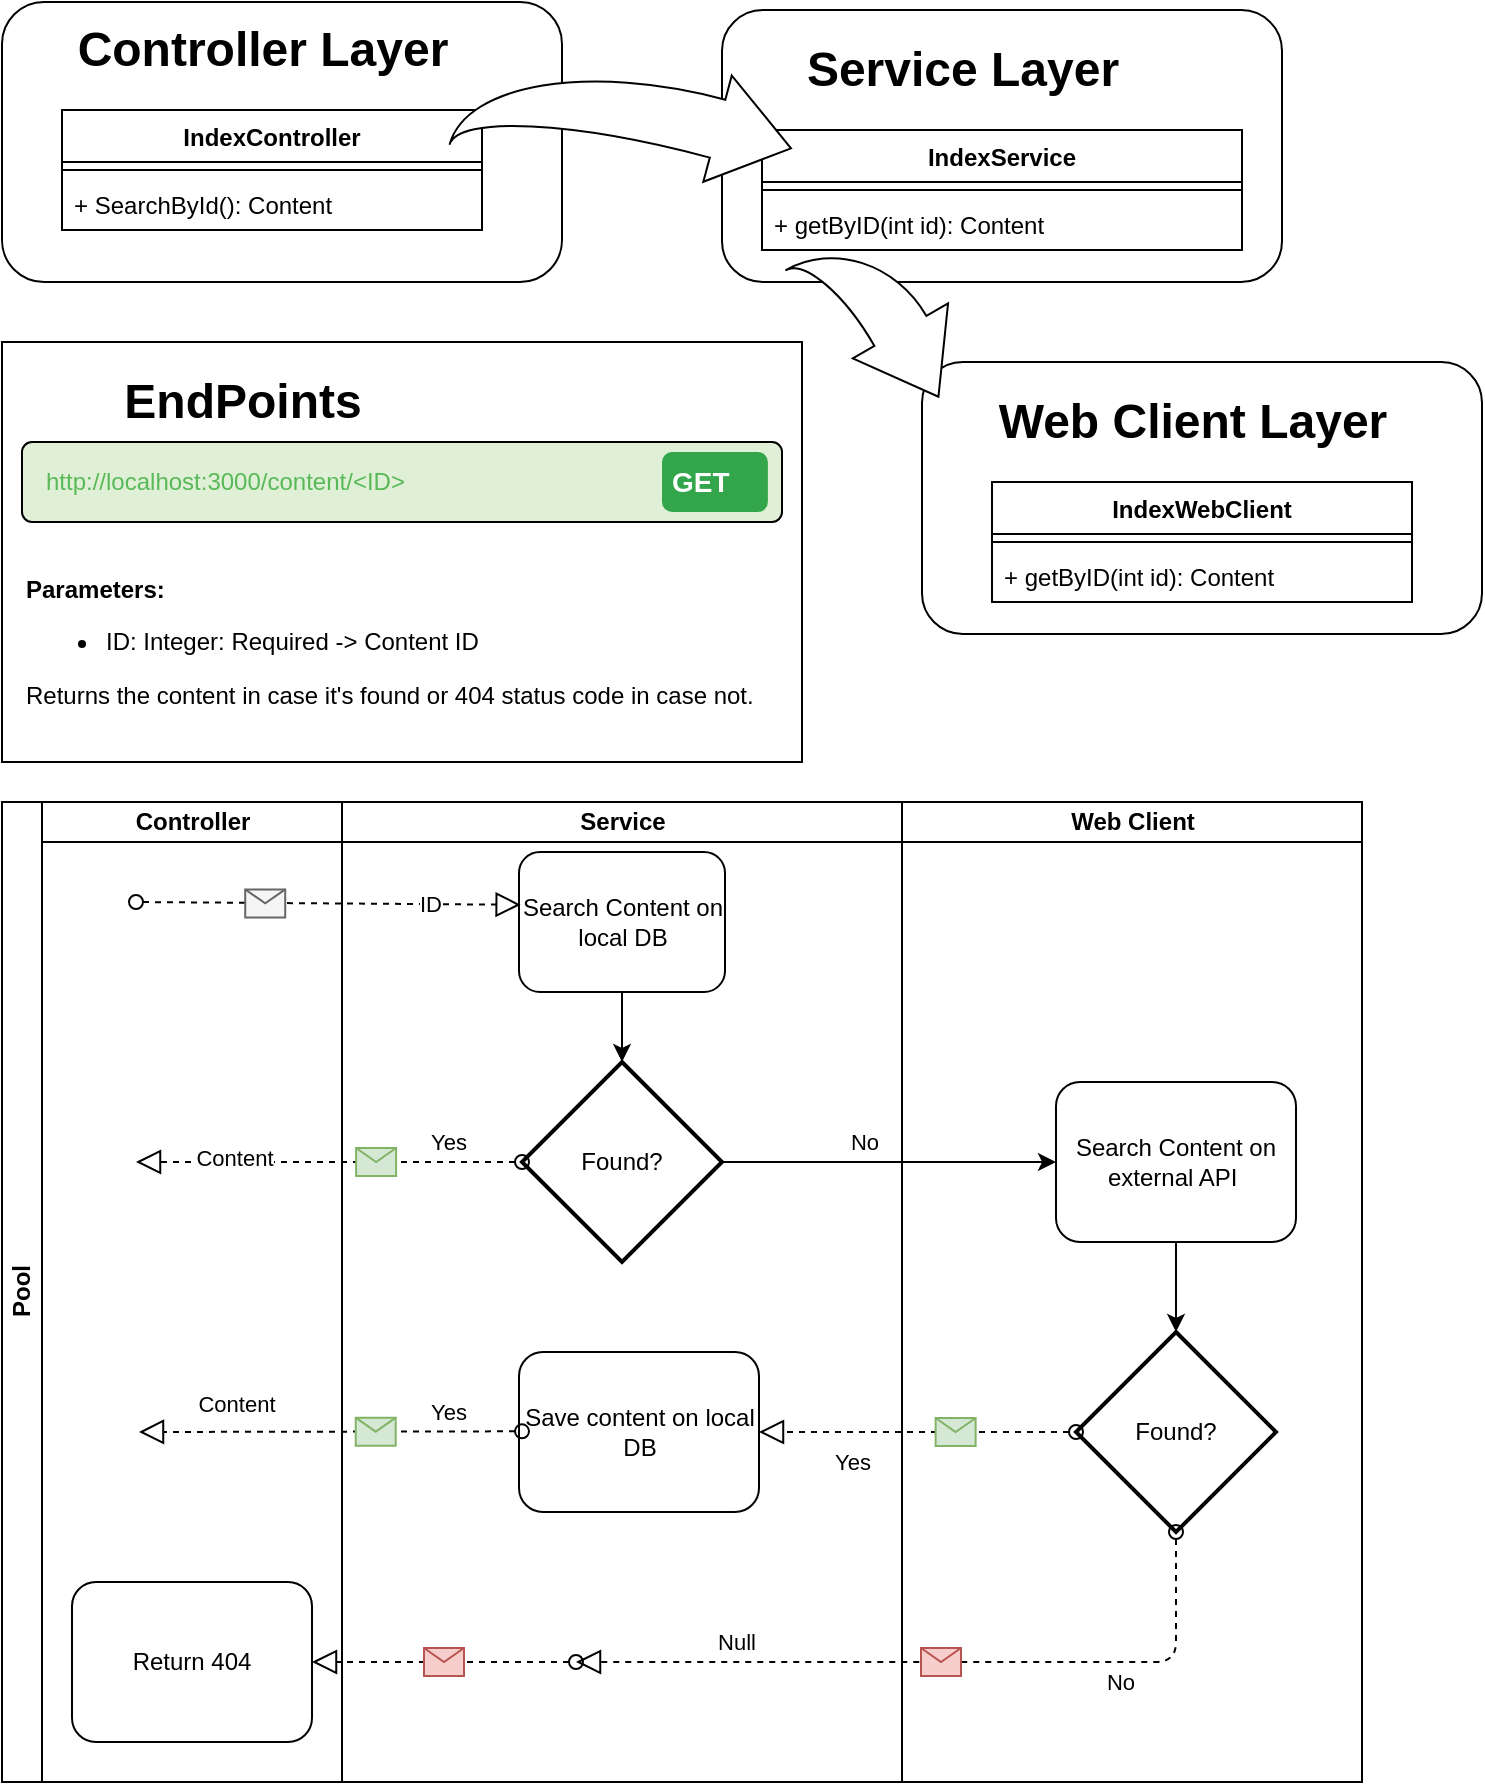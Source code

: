 <mxfile version="14.1.2" type="device"><diagram id="GIH6KeQuHjxrngVs1fT3" name="Page-1"><mxGraphModel dx="2493" dy="1118" grid="1" gridSize="10" guides="1" tooltips="1" connect="1" arrows="1" fold="1" page="1" pageScale="1" pageWidth="827" pageHeight="1169" math="0" shadow="0"><root><mxCell id="0"/><mxCell id="1" parent="0"/><mxCell id="7VVpEuCZxnrlK0dw29F0-1" value="" style="rounded=1;whiteSpace=wrap;html=1;" vertex="1" parent="1"><mxGeometry x="-440" y="24" width="280" height="136" as="geometry"/></mxCell><mxCell id="7VVpEuCZxnrlK0dw29F0-2" value="Service Layer" style="text;strokeColor=none;fillColor=none;html=1;fontSize=24;fontStyle=1;verticalAlign=middle;align=center;" vertex="1" parent="1"><mxGeometry x="-430" y="34" width="220" height="40" as="geometry"/></mxCell><mxCell id="7VVpEuCZxnrlK0dw29F0-3" value="IndexService" style="swimlane;fontStyle=1;align=center;verticalAlign=top;childLayout=stackLayout;horizontal=1;startSize=26;horizontalStack=0;resizeParent=1;resizeParentMax=0;resizeLast=0;collapsible=1;marginBottom=0;" vertex="1" parent="1"><mxGeometry x="-420" y="84" width="240" height="60" as="geometry"/></mxCell><mxCell id="7VVpEuCZxnrlK0dw29F0-4" value="" style="line;strokeWidth=1;fillColor=none;align=left;verticalAlign=middle;spacingTop=-1;spacingLeft=3;spacingRight=3;rotatable=0;labelPosition=right;points=[];portConstraint=eastwest;" vertex="1" parent="7VVpEuCZxnrlK0dw29F0-3"><mxGeometry y="26" width="240" height="8" as="geometry"/></mxCell><mxCell id="7VVpEuCZxnrlK0dw29F0-5" value="+ getByID(int id): Content&#10;" style="text;strokeColor=none;fillColor=none;align=left;verticalAlign=top;spacingLeft=4;spacingRight=4;overflow=hidden;rotatable=0;points=[[0,0.5],[1,0.5]];portConstraint=eastwest;" vertex="1" parent="7VVpEuCZxnrlK0dw29F0-3"><mxGeometry y="34" width="240" height="26" as="geometry"/></mxCell><mxCell id="7VVpEuCZxnrlK0dw29F0-10" value="" style="rounded=1;whiteSpace=wrap;html=1;" vertex="1" parent="1"><mxGeometry x="-340" y="200" width="280" height="136" as="geometry"/></mxCell><mxCell id="7VVpEuCZxnrlK0dw29F0-11" value="Web Client Layer" style="text;strokeColor=none;fillColor=none;html=1;fontSize=24;fontStyle=1;verticalAlign=middle;align=center;" vertex="1" parent="1"><mxGeometry x="-315" y="210" width="220" height="40" as="geometry"/></mxCell><mxCell id="7VVpEuCZxnrlK0dw29F0-12" value="IndexWebClient" style="swimlane;fontStyle=1;align=center;verticalAlign=top;childLayout=stackLayout;horizontal=1;startSize=26;horizontalStack=0;resizeParent=1;resizeParentMax=0;resizeLast=0;collapsible=1;marginBottom=0;" vertex="1" parent="1"><mxGeometry x="-305" y="260" width="210" height="60" as="geometry"/></mxCell><mxCell id="7VVpEuCZxnrlK0dw29F0-13" value="" style="line;strokeWidth=1;fillColor=none;align=left;verticalAlign=middle;spacingTop=-1;spacingLeft=3;spacingRight=3;rotatable=0;labelPosition=right;points=[];portConstraint=eastwest;" vertex="1" parent="7VVpEuCZxnrlK0dw29F0-12"><mxGeometry y="26" width="210" height="8" as="geometry"/></mxCell><mxCell id="7VVpEuCZxnrlK0dw29F0-14" value="+ getByID(int id): Content&#10;" style="text;strokeColor=none;fillColor=none;align=left;verticalAlign=top;spacingLeft=4;spacingRight=4;overflow=hidden;rotatable=0;points=[[0,0.5],[1,0.5]];portConstraint=eastwest;" vertex="1" parent="7VVpEuCZxnrlK0dw29F0-12"><mxGeometry y="34" width="210" height="26" as="geometry"/></mxCell><mxCell id="7VVpEuCZxnrlK0dw29F0-17" value="" style="html=1;shadow=0;dashed=0;align=center;verticalAlign=middle;shape=mxgraph.arrows2.jumpInArrow;dy=15;dx=38;arrowHead=55;rotation=60;" vertex="1" parent="1"><mxGeometry x="-404.64" y="147.83" width="93" height="62.17" as="geometry"/></mxCell><mxCell id="7VVpEuCZxnrlK0dw29F0-20" value="" style="rounded=1;whiteSpace=wrap;html=1;" vertex="1" parent="1"><mxGeometry x="-800" y="20" width="280" height="140" as="geometry"/></mxCell><mxCell id="7VVpEuCZxnrlK0dw29F0-21" value="Controller Layer" style="text;strokeColor=none;fillColor=none;html=1;fontSize=24;fontStyle=1;verticalAlign=middle;align=center;" vertex="1" parent="1"><mxGeometry x="-780" y="24" width="220" height="40" as="geometry"/></mxCell><mxCell id="7VVpEuCZxnrlK0dw29F0-22" value="IndexController" style="swimlane;fontStyle=1;align=center;verticalAlign=top;childLayout=stackLayout;horizontal=1;startSize=26;horizontalStack=0;resizeParent=1;resizeParentMax=0;resizeLast=0;collapsible=1;marginBottom=0;" vertex="1" parent="1"><mxGeometry x="-770" y="74" width="210" height="60" as="geometry"/></mxCell><mxCell id="7VVpEuCZxnrlK0dw29F0-23" value="" style="line;strokeWidth=1;fillColor=none;align=left;verticalAlign=middle;spacingTop=-1;spacingLeft=3;spacingRight=3;rotatable=0;labelPosition=right;points=[];portConstraint=eastwest;" vertex="1" parent="7VVpEuCZxnrlK0dw29F0-22"><mxGeometry y="26" width="210" height="8" as="geometry"/></mxCell><mxCell id="7VVpEuCZxnrlK0dw29F0-24" value="+ SearchById(): Content" style="text;strokeColor=none;fillColor=none;align=left;verticalAlign=top;spacingLeft=4;spacingRight=4;overflow=hidden;rotatable=0;points=[[0,0.5],[1,0.5]];portConstraint=eastwest;" vertex="1" parent="7VVpEuCZxnrlK0dw29F0-22"><mxGeometry y="34" width="210" height="26" as="geometry"/></mxCell><mxCell id="7VVpEuCZxnrlK0dw29F0-29" value="" style="html=1;shadow=0;dashed=0;align=center;verticalAlign=middle;shape=mxgraph.arrows2.jumpInArrow;dy=15;dx=38;arrowHead=55;rotation=15;" vertex="1" parent="1"><mxGeometry x="-570" y="44" width="165.36" height="70" as="geometry"/></mxCell><mxCell id="7VVpEuCZxnrlK0dw29F0-30" value="" style="rounded=0;whiteSpace=wrap;html=1;" vertex="1" parent="1"><mxGeometry x="-800" y="190" width="400" height="210" as="geometry"/></mxCell><mxCell id="7VVpEuCZxnrlK0dw29F0-31" value="EndPoints" style="text;strokeColor=none;fillColor=none;html=1;fontSize=24;fontStyle=1;verticalAlign=middle;align=center;" vertex="1" parent="1"><mxGeometry x="-790" y="200" width="220" height="40" as="geometry"/></mxCell><mxCell id="7VVpEuCZxnrlK0dw29F0-44" value="" style="group" vertex="1" connectable="0" parent="1"><mxGeometry x="-790" y="240" width="450" height="40" as="geometry"/></mxCell><mxCell id="7VVpEuCZxnrlK0dw29F0-45" value="http://localhost:3000/content/&amp;lt;ID&amp;gt;" style="html=1;shadow=0;dashed=0;shape=mxgraph.bootstrap.rrect;rSize=5;strokeWidth=1;fillColor=#E0F0D6;fontColor=#59B958;whiteSpace=wrap;align=left;verticalAlign=middle;spacingLeft=10;" vertex="1" parent="7VVpEuCZxnrlK0dw29F0-44"><mxGeometry width="380" height="40" as="geometry"/></mxCell><mxCell id="7VVpEuCZxnrlK0dw29F0-46" value="GET" style="html=1;shadow=0;dashed=0;shape=mxgraph.bootstrap.rrect;rSize=5;strokeColor=none;strokeWidth=1;fillColor=#33A64C;fontColor=#FFFFFF;whiteSpace=wrap;align=left;verticalAlign=middle;spacingLeft=0;fontStyle=1;fontSize=14;spacing=5;" vertex="1" parent="7VVpEuCZxnrlK0dw29F0-44"><mxGeometry x="320.004" y="5" width="52.941" height="30" as="geometry"/></mxCell><mxCell id="7VVpEuCZxnrlK0dw29F0-47" value="&lt;b&gt;Parameters:&lt;/b&gt;&lt;br&gt;&lt;ul&gt;&lt;li&gt;ID: Integer: Required -&amp;gt; Content ID&amp;nbsp;&lt;/li&gt;&lt;/ul&gt;Returns the content in case it's found or 404 status code in case not." style="text;html=1;strokeColor=none;fillColor=none;align=left;verticalAlign=middle;whiteSpace=wrap;rounded=0;" vertex="1" parent="1"><mxGeometry x="-790" y="290" width="380" height="100" as="geometry"/></mxCell><mxCell id="7VVpEuCZxnrlK0dw29F0-75" value="Pool" style="swimlane;html=1;childLayout=stackLayout;resizeParent=1;resizeParentMax=0;startSize=20;horizontal=0;horizontalStack=1;rounded=0;shadow=0;glass=0;sketch=0;" vertex="1" parent="1"><mxGeometry x="-800" y="420" width="680" height="490" as="geometry"/></mxCell><mxCell id="7VVpEuCZxnrlK0dw29F0-76" value="Controller" style="swimlane;html=1;startSize=20;" vertex="1" parent="7VVpEuCZxnrlK0dw29F0-75"><mxGeometry x="20" width="150" height="490" as="geometry"/></mxCell><mxCell id="7VVpEuCZxnrlK0dw29F0-111" value="Return 404" style="shape=ext;rounded=1;html=1;whiteSpace=wrap;shadow=0;glass=0;sketch=0;" vertex="1" parent="7VVpEuCZxnrlK0dw29F0-76"><mxGeometry x="15" y="390" width="120" height="80" as="geometry"/></mxCell><mxCell id="7VVpEuCZxnrlK0dw29F0-77" value="Service" style="swimlane;html=1;startSize=20;" vertex="1" parent="7VVpEuCZxnrlK0dw29F0-75"><mxGeometry x="170" width="280" height="490" as="geometry"/></mxCell><mxCell id="7VVpEuCZxnrlK0dw29F0-91" style="edgeStyle=orthogonalEdgeStyle;rounded=0;orthogonalLoop=1;jettySize=auto;html=1;entryX=0.5;entryY=0;entryDx=0;entryDy=0;entryPerimeter=0;" edge="1" parent="7VVpEuCZxnrlK0dw29F0-77" source="7VVpEuCZxnrlK0dw29F0-82" target="7VVpEuCZxnrlK0dw29F0-83"><mxGeometry relative="1" as="geometry"/></mxCell><mxCell id="7VVpEuCZxnrlK0dw29F0-82" value="Search Content on local DB" style="shape=ext;rounded=1;html=1;whiteSpace=wrap;shadow=0;glass=0;sketch=0;" vertex="1" parent="7VVpEuCZxnrlK0dw29F0-77"><mxGeometry x="88.5" y="25" width="103" height="70" as="geometry"/></mxCell><mxCell id="7VVpEuCZxnrlK0dw29F0-83" value="Found?" style="strokeWidth=2;html=1;shape=mxgraph.flowchart.decision;whiteSpace=wrap;rounded=0;shadow=0;glass=0;sketch=0;" vertex="1" parent="7VVpEuCZxnrlK0dw29F0-77"><mxGeometry x="90" y="130" width="100" height="100" as="geometry"/></mxCell><mxCell id="7VVpEuCZxnrlK0dw29F0-94" value="Save content on local DB" style="shape=ext;rounded=1;html=1;whiteSpace=wrap;shadow=0;glass=0;sketch=0;" vertex="1" parent="7VVpEuCZxnrlK0dw29F0-77"><mxGeometry x="88.5" y="275" width="120" height="80" as="geometry"/></mxCell><mxCell id="7VVpEuCZxnrlK0dw29F0-103" value="" style="startArrow=oval;startFill=0;startSize=7;endArrow=block;endFill=0;endSize=10;dashed=1;html=1;exitX=0;exitY=0.5;exitDx=0;exitDy=0;exitPerimeter=0;" edge="1" parent="7VVpEuCZxnrlK0dw29F0-77"><mxGeometry relative="1" as="geometry"><mxPoint x="90" y="314.66" as="sourcePoint"/><mxPoint x="-101.5" y="315" as="targetPoint"/></mxGeometry></mxCell><mxCell id="7VVpEuCZxnrlK0dw29F0-104" value="" style="shape=message;html=1;outlineConnect=0;fillColor=#d5e8d4;strokeColor=#82b366;" vertex="1" parent="7VVpEuCZxnrlK0dw29F0-103"><mxGeometry width="20" height="14" relative="1" as="geometry"><mxPoint x="12.86" y="-7" as="offset"/></mxGeometry></mxCell><mxCell id="7VVpEuCZxnrlK0dw29F0-105" value="Yes" style="edgeLabel;html=1;align=center;verticalAlign=middle;resizable=0;points=[];" vertex="1" connectable="0" parent="7VVpEuCZxnrlK0dw29F0-103"><mxGeometry x="-0.613" relative="1" as="geometry"><mxPoint y="-10" as="offset"/></mxGeometry></mxCell><mxCell id="7VVpEuCZxnrlK0dw29F0-106" value="Content" style="edgeLabel;html=1;align=center;verticalAlign=middle;resizable=0;points=[];" vertex="1" connectable="0" parent="7VVpEuCZxnrlK0dw29F0-103"><mxGeometry x="0.494" y="-2" relative="1" as="geometry"><mxPoint y="-12.66" as="offset"/></mxGeometry></mxCell><mxCell id="7VVpEuCZxnrlK0dw29F0-78" value="Web Client" style="swimlane;html=1;startSize=20;" vertex="1" parent="7VVpEuCZxnrlK0dw29F0-75"><mxGeometry x="450" width="230" height="490" as="geometry"/></mxCell><mxCell id="7VVpEuCZxnrlK0dw29F0-93" style="edgeStyle=orthogonalEdgeStyle;rounded=0;orthogonalLoop=1;jettySize=auto;html=1;entryX=0.5;entryY=0;entryDx=0;entryDy=0;entryPerimeter=0;" edge="1" parent="7VVpEuCZxnrlK0dw29F0-78" source="7VVpEuCZxnrlK0dw29F0-88" target="7VVpEuCZxnrlK0dw29F0-92"><mxGeometry relative="1" as="geometry"/></mxCell><mxCell id="7VVpEuCZxnrlK0dw29F0-88" value="Search Content on external API&amp;nbsp;" style="shape=ext;rounded=1;html=1;whiteSpace=wrap;shadow=0;glass=0;sketch=0;" vertex="1" parent="7VVpEuCZxnrlK0dw29F0-78"><mxGeometry x="77" y="140" width="120" height="80" as="geometry"/></mxCell><mxCell id="7VVpEuCZxnrlK0dw29F0-92" value="Found?" style="strokeWidth=2;html=1;shape=mxgraph.flowchart.decision;whiteSpace=wrap;rounded=0;shadow=0;glass=0;sketch=0;" vertex="1" parent="7VVpEuCZxnrlK0dw29F0-78"><mxGeometry x="87" y="265" width="100" height="100" as="geometry"/></mxCell><mxCell id="7VVpEuCZxnrlK0dw29F0-89" style="edgeStyle=orthogonalEdgeStyle;rounded=0;orthogonalLoop=1;jettySize=auto;html=1;entryX=0;entryY=0.5;entryDx=0;entryDy=0;" edge="1" parent="7VVpEuCZxnrlK0dw29F0-75" source="7VVpEuCZxnrlK0dw29F0-83" target="7VVpEuCZxnrlK0dw29F0-88"><mxGeometry relative="1" as="geometry"/></mxCell><mxCell id="7VVpEuCZxnrlK0dw29F0-90" value="No" style="edgeLabel;html=1;align=center;verticalAlign=middle;resizable=0;points=[];" vertex="1" connectable="0" parent="7VVpEuCZxnrlK0dw29F0-89"><mxGeometry x="0.352" y="-2" relative="1" as="geometry"><mxPoint x="-42.72" y="-12" as="offset"/></mxGeometry></mxCell><mxCell id="7VVpEuCZxnrlK0dw29F0-100" value="" style="startArrow=oval;startFill=0;startSize=7;endArrow=block;endFill=0;endSize=10;dashed=1;html=1;exitX=0;exitY=0.5;exitDx=0;exitDy=0;exitPerimeter=0;entryX=1;entryY=0.5;entryDx=0;entryDy=0;" edge="1" parent="7VVpEuCZxnrlK0dw29F0-75" source="7VVpEuCZxnrlK0dw29F0-92" target="7VVpEuCZxnrlK0dw29F0-94"><mxGeometry relative="1" as="geometry"><mxPoint x="207" y="330" as="sourcePoint"/><mxPoint x="307" y="330" as="targetPoint"/></mxGeometry></mxCell><mxCell id="7VVpEuCZxnrlK0dw29F0-101" value="" style="shape=message;html=1;outlineConnect=0;fillColor=#d5e8d4;strokeColor=#82b366;" vertex="1" parent="7VVpEuCZxnrlK0dw29F0-100"><mxGeometry width="20" height="14" relative="1" as="geometry"><mxPoint x="9.31" y="-7" as="offset"/></mxGeometry></mxCell><mxCell id="7VVpEuCZxnrlK0dw29F0-102" value="Yes" style="edgeLabel;html=1;align=center;verticalAlign=middle;resizable=0;points=[];" vertex="1" connectable="0" parent="7VVpEuCZxnrlK0dw29F0-100"><mxGeometry x="0.416" y="3" relative="1" as="geometry"><mxPoint y="12" as="offset"/></mxGeometry></mxCell><mxCell id="7VVpEuCZxnrlK0dw29F0-79" value="" style="startArrow=oval;startFill=0;startSize=7;endArrow=block;endFill=0;endSize=10;dashed=1;html=1;entryX=0.008;entryY=0.377;entryDx=0;entryDy=0;entryPerimeter=0;" edge="1" parent="1" target="7VVpEuCZxnrlK0dw29F0-82"><mxGeometry relative="1" as="geometry"><mxPoint x="-733" y="470" as="sourcePoint"/><mxPoint x="-593" y="470" as="targetPoint"/></mxGeometry></mxCell><mxCell id="7VVpEuCZxnrlK0dw29F0-80" value="" style="shape=message;html=1;outlineConnect=0;fillColor=#f5f5f5;strokeColor=#666666;fontColor=#333333;" vertex="1" parent="7VVpEuCZxnrlK0dw29F0-79"><mxGeometry width="20" height="14" relative="1" as="geometry"><mxPoint x="-41.38" y="-7" as="offset"/></mxGeometry></mxCell><mxCell id="7VVpEuCZxnrlK0dw29F0-81" value="ID" style="edgeLabel;html=1;align=center;verticalAlign=middle;resizable=0;points=[];" vertex="1" connectable="0" parent="7VVpEuCZxnrlK0dw29F0-79"><mxGeometry x="0.525" relative="1" as="geometry"><mxPoint as="offset"/></mxGeometry></mxCell><mxCell id="7VVpEuCZxnrlK0dw29F0-84" value="" style="startArrow=oval;startFill=0;startSize=7;endArrow=block;endFill=0;endSize=10;dashed=1;html=1;exitX=0;exitY=0.5;exitDx=0;exitDy=0;exitPerimeter=0;" edge="1" parent="1" source="7VVpEuCZxnrlK0dw29F0-83"><mxGeometry relative="1" as="geometry"><mxPoint x="-643" y="760" as="sourcePoint"/><mxPoint x="-733" y="600" as="targetPoint"/></mxGeometry></mxCell><mxCell id="7VVpEuCZxnrlK0dw29F0-85" value="" style="shape=message;html=1;outlineConnect=0;fillColor=#d5e8d4;strokeColor=#82b366;" vertex="1" parent="7VVpEuCZxnrlK0dw29F0-84"><mxGeometry width="20" height="14" relative="1" as="geometry"><mxPoint x="13.55" y="-7" as="offset"/></mxGeometry></mxCell><mxCell id="7VVpEuCZxnrlK0dw29F0-86" value="Yes" style="edgeLabel;html=1;align=center;verticalAlign=middle;resizable=0;points=[];" vertex="1" connectable="0" parent="7VVpEuCZxnrlK0dw29F0-84"><mxGeometry x="-0.613" relative="1" as="geometry"><mxPoint y="-10" as="offset"/></mxGeometry></mxCell><mxCell id="7VVpEuCZxnrlK0dw29F0-87" value="Content" style="edgeLabel;html=1;align=center;verticalAlign=middle;resizable=0;points=[];" vertex="1" connectable="0" parent="7VVpEuCZxnrlK0dw29F0-84"><mxGeometry x="0.494" y="-2" relative="1" as="geometry"><mxPoint as="offset"/></mxGeometry></mxCell><mxCell id="7VVpEuCZxnrlK0dw29F0-107" value="" style="startArrow=oval;startFill=0;startSize=7;endArrow=block;endFill=0;endSize=10;dashed=1;html=1;exitX=0.5;exitY=1;exitDx=0;exitDy=0;exitPerimeter=0;" edge="1" parent="1" source="7VVpEuCZxnrlK0dw29F0-92"><mxGeometry relative="1" as="geometry"><mxPoint x="-593" y="770" as="sourcePoint"/><mxPoint x="-513" y="850" as="targetPoint"/><Array as="points"><mxPoint x="-213" y="850"/></Array></mxGeometry></mxCell><mxCell id="7VVpEuCZxnrlK0dw29F0-108" value="" style="shape=message;html=1;outlineConnect=0;fillColor=#f8cecc;strokeColor=#b85450;" vertex="1" parent="7VVpEuCZxnrlK0dw29F0-107"><mxGeometry width="20" height="14" relative="1" as="geometry"><mxPoint x="-10" y="-7" as="offset"/></mxGeometry></mxCell><mxCell id="7VVpEuCZxnrlK0dw29F0-109" value="No" style="edgeLabel;html=1;align=center;verticalAlign=middle;resizable=0;points=[];" vertex="1" connectable="0" parent="7VVpEuCZxnrlK0dw29F0-107"><mxGeometry x="-0.488" y="1" relative="1" as="geometry"><mxPoint y="9" as="offset"/></mxGeometry></mxCell><mxCell id="7VVpEuCZxnrlK0dw29F0-110" value="Null" style="edgeLabel;html=1;align=center;verticalAlign=middle;resizable=0;points=[];" vertex="1" connectable="0" parent="7VVpEuCZxnrlK0dw29F0-107"><mxGeometry x="0.562" y="-1" relative="1" as="geometry"><mxPoint y="-9" as="offset"/></mxGeometry></mxCell><mxCell id="7VVpEuCZxnrlK0dw29F0-113" value="" style="startArrow=oval;startFill=0;startSize=7;endArrow=block;endFill=0;endSize=10;dashed=1;html=1;entryX=1;entryY=0.5;entryDx=0;entryDy=0;" edge="1" parent="1" target="7VVpEuCZxnrlK0dw29F0-111"><mxGeometry relative="1" as="geometry"><mxPoint x="-513" y="850" as="sourcePoint"/><mxPoint x="-563" y="740" as="targetPoint"/></mxGeometry></mxCell><mxCell id="7VVpEuCZxnrlK0dw29F0-114" value="" style="shape=message;html=1;outlineConnect=0;fillColor=#f8cecc;strokeColor=#b85450;" vertex="1" parent="7VVpEuCZxnrlK0dw29F0-113"><mxGeometry width="20" height="14" relative="1" as="geometry"><mxPoint x="-10" y="-7" as="offset"/></mxGeometry></mxCell></root></mxGraphModel></diagram></mxfile>